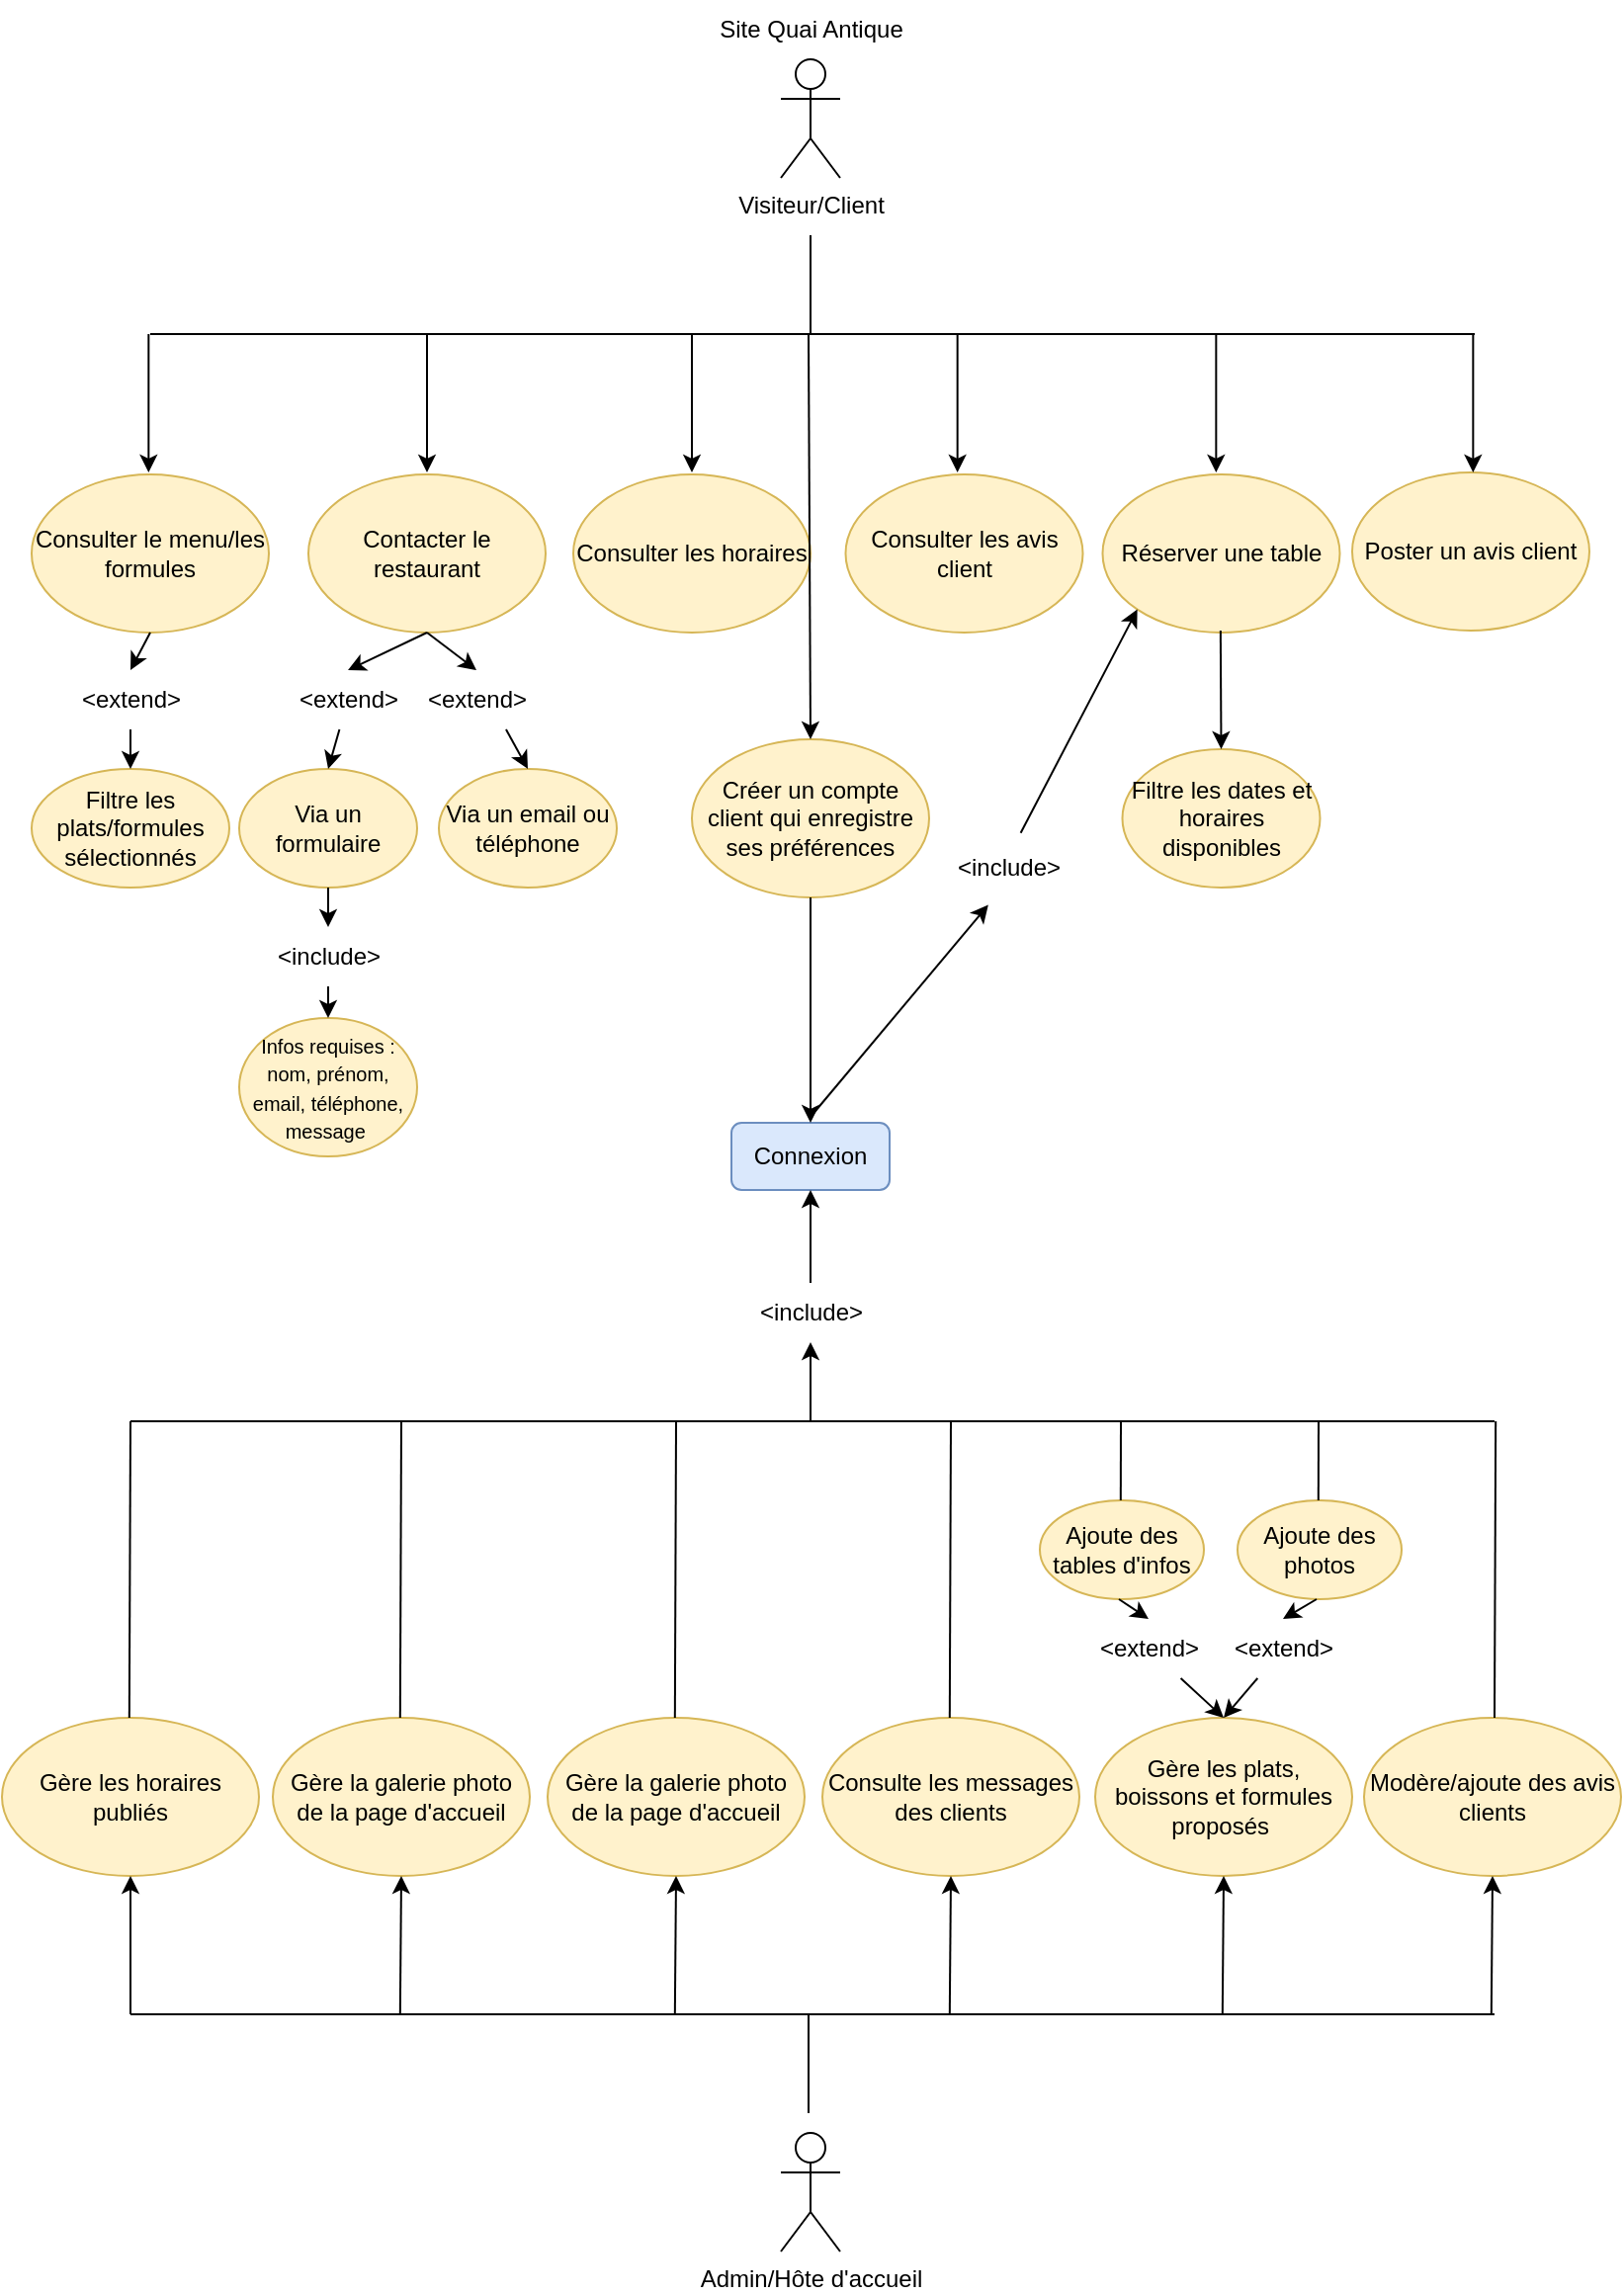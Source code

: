 <mxfile version="21.6.8" type="github">
  <diagram name="Page-1" id="uIn0w3X5D2W7INH1MvcV">
    <mxGraphModel dx="1122" dy="1930" grid="1" gridSize="10" guides="1" tooltips="1" connect="1" arrows="1" fold="1" page="1" pageScale="1" pageWidth="827" pageHeight="1169" math="0" shadow="0">
      <root>
        <mxCell id="0" />
        <mxCell id="1" parent="0" />
        <mxCell id="EV7cPVKiAGJ2vaoocv8g-1" value="Site Quai Antique" style="text;html=1;align=center;verticalAlign=middle;resizable=0;points=[];autosize=1;strokeColor=none;fillColor=none;" vertex="1" parent="1">
          <mxGeometry x="354" y="-1169" width="120" height="30" as="geometry" />
        </mxCell>
        <mxCell id="EV7cPVKiAGJ2vaoocv8g-2" value="Visiteur/Client" style="shape=umlActor;verticalLabelPosition=bottom;verticalAlign=top;html=1;outlineConnect=0;" vertex="1" parent="1">
          <mxGeometry x="399" y="-1139" width="30" height="60" as="geometry" />
        </mxCell>
        <mxCell id="EV7cPVKiAGJ2vaoocv8g-5" value="Admin/Hôte d&#39;accueil" style="shape=umlActor;verticalLabelPosition=bottom;verticalAlign=top;html=1;outlineConnect=0;" vertex="1" parent="1">
          <mxGeometry x="399" y="-90" width="30" height="60" as="geometry" />
        </mxCell>
        <mxCell id="EV7cPVKiAGJ2vaoocv8g-7" value="Contacter le restaurant" style="ellipse;whiteSpace=wrap;html=1;fillColor=#fff2cc;strokeColor=#d6b656;" vertex="1" parent="1">
          <mxGeometry x="160" y="-929" width="120" height="80" as="geometry" />
        </mxCell>
        <mxCell id="EV7cPVKiAGJ2vaoocv8g-8" value="Réserver une table" style="ellipse;whiteSpace=wrap;html=1;fillColor=#fff2cc;strokeColor=#d6b656;" vertex="1" parent="1">
          <mxGeometry x="561.75" y="-929" width="120" height="80" as="geometry" />
        </mxCell>
        <mxCell id="EV7cPVKiAGJ2vaoocv8g-9" value="Consulter le menu/les formules" style="ellipse;whiteSpace=wrap;html=1;fillColor=#fff2cc;strokeColor=#d6b656;" vertex="1" parent="1">
          <mxGeometry x="20" y="-929" width="120" height="80" as="geometry" />
        </mxCell>
        <mxCell id="EV7cPVKiAGJ2vaoocv8g-10" value="Consulter les horaires" style="ellipse;whiteSpace=wrap;html=1;fillColor=#fff2cc;strokeColor=#d6b656;" vertex="1" parent="1">
          <mxGeometry x="294" y="-929" width="120" height="80" as="geometry" />
        </mxCell>
        <mxCell id="EV7cPVKiAGJ2vaoocv8g-12" value="Poster un avis client" style="ellipse;whiteSpace=wrap;html=1;fillColor=#fff2cc;strokeColor=#d6b656;" vertex="1" parent="1">
          <mxGeometry x="688" y="-930" width="120" height="80" as="geometry" />
        </mxCell>
        <mxCell id="EV7cPVKiAGJ2vaoocv8g-13" value="Consulter les avis client" style="ellipse;whiteSpace=wrap;html=1;fillColor=#fff2cc;strokeColor=#d6b656;" vertex="1" parent="1">
          <mxGeometry x="431.75" y="-929" width="120" height="80" as="geometry" />
        </mxCell>
        <mxCell id="EV7cPVKiAGJ2vaoocv8g-14" value="Via un formulaire" style="ellipse;whiteSpace=wrap;html=1;fillColor=#fff2cc;strokeColor=#d6b656;" vertex="1" parent="1">
          <mxGeometry x="125" y="-780" width="90" height="60" as="geometry" />
        </mxCell>
        <mxCell id="EV7cPVKiAGJ2vaoocv8g-15" value="Via un email ou téléphone" style="ellipse;whiteSpace=wrap;html=1;fillColor=#fff2cc;strokeColor=#d6b656;" vertex="1" parent="1">
          <mxGeometry x="226" y="-780" width="90" height="60" as="geometry" />
        </mxCell>
        <mxCell id="EV7cPVKiAGJ2vaoocv8g-16" value="&lt;font style=&quot;font-size: 10px;&quot;&gt;Infos requises : nom, prénom, email, téléphone, message&amp;nbsp;&lt;/font&gt;" style="ellipse;whiteSpace=wrap;html=1;fillColor=#fff2cc;strokeColor=#d6b656;" vertex="1" parent="1">
          <mxGeometry x="125" y="-654" width="90" height="70" as="geometry" />
        </mxCell>
        <mxCell id="EV7cPVKiAGJ2vaoocv8g-17" value="Connexion" style="rounded=1;whiteSpace=wrap;html=1;fillColor=#dae8fc;strokeColor=#6c8ebf;" vertex="1" parent="1">
          <mxGeometry x="374" y="-601" width="80" height="34" as="geometry" />
        </mxCell>
        <mxCell id="EV7cPVKiAGJ2vaoocv8g-18" value="Filtre les plats/formules sélectionnés" style="ellipse;whiteSpace=wrap;html=1;fillColor=#fff2cc;strokeColor=#d6b656;" vertex="1" parent="1">
          <mxGeometry x="20" y="-780" width="100" height="60" as="geometry" />
        </mxCell>
        <mxCell id="EV7cPVKiAGJ2vaoocv8g-19" value="Filtre les dates et horaires disponibles" style="ellipse;whiteSpace=wrap;html=1;fillColor=#fff2cc;strokeColor=#d6b656;" vertex="1" parent="1">
          <mxGeometry x="571.75" y="-790" width="100" height="70" as="geometry" />
        </mxCell>
        <mxCell id="EV7cPVKiAGJ2vaoocv8g-21" value="Gère les horaires publiés" style="ellipse;whiteSpace=wrap;html=1;fillColor=#fff2cc;strokeColor=#d6b656;" vertex="1" parent="1">
          <mxGeometry x="5" y="-300" width="130" height="80" as="geometry" />
        </mxCell>
        <mxCell id="EV7cPVKiAGJ2vaoocv8g-22" value="Gère la galerie photo de la page d&#39;accueil" style="ellipse;whiteSpace=wrap;html=1;fillColor=#fff2cc;strokeColor=#d6b656;" vertex="1" parent="1">
          <mxGeometry x="142" y="-300" width="130" height="80" as="geometry" />
        </mxCell>
        <mxCell id="EV7cPVKiAGJ2vaoocv8g-23" value="Gère la galerie photo de la page d&#39;accueil" style="ellipse;whiteSpace=wrap;html=1;fillColor=#fff2cc;strokeColor=#d6b656;" vertex="1" parent="1">
          <mxGeometry x="281" y="-300" width="130" height="80" as="geometry" />
        </mxCell>
        <mxCell id="EV7cPVKiAGJ2vaoocv8g-25" value="Modère/ajoute des avis clients" style="ellipse;whiteSpace=wrap;html=1;fillColor=#fff2cc;strokeColor=#d6b656;" vertex="1" parent="1">
          <mxGeometry x="694" y="-300" width="130" height="80" as="geometry" />
        </mxCell>
        <mxCell id="EV7cPVKiAGJ2vaoocv8g-27" value="Consulte les messages des clients" style="ellipse;whiteSpace=wrap;html=1;fillColor=#fff2cc;strokeColor=#d6b656;" vertex="1" parent="1">
          <mxGeometry x="420" y="-300" width="130" height="80" as="geometry" />
        </mxCell>
        <mxCell id="EV7cPVKiAGJ2vaoocv8g-28" value="Gère les plats, boissons et formules proposés&amp;nbsp;" style="ellipse;whiteSpace=wrap;html=1;fillColor=#fff2cc;strokeColor=#d6b656;" vertex="1" parent="1">
          <mxGeometry x="558" y="-300" width="130" height="80" as="geometry" />
        </mxCell>
        <mxCell id="EV7cPVKiAGJ2vaoocv8g-29" value="Ajoute des photos" style="ellipse;whiteSpace=wrap;html=1;fillColor=#fff2cc;strokeColor=#d6b656;" vertex="1" parent="1">
          <mxGeometry x="630" y="-410" width="83" height="50" as="geometry" />
        </mxCell>
        <mxCell id="EV7cPVKiAGJ2vaoocv8g-30" value="Ajoute des tables d&#39;infos" style="ellipse;whiteSpace=wrap;html=1;fillColor=#fff2cc;strokeColor=#d6b656;" vertex="1" parent="1">
          <mxGeometry x="530" y="-410" width="83" height="50" as="geometry" />
        </mxCell>
        <mxCell id="EV7cPVKiAGJ2vaoocv8g-32" value="" style="endArrow=none;html=1;rounded=0;" edge="1" parent="1">
          <mxGeometry width="50" height="50" relative="1" as="geometry">
            <mxPoint x="414" y="-1000" as="sourcePoint" />
            <mxPoint x="414" y="-1050" as="targetPoint" />
          </mxGeometry>
        </mxCell>
        <mxCell id="EV7cPVKiAGJ2vaoocv8g-33" value="" style="endArrow=none;html=1;rounded=0;" edge="1" parent="1">
          <mxGeometry width="50" height="50" relative="1" as="geometry">
            <mxPoint x="80" y="-1000" as="sourcePoint" />
            <mxPoint x="750" y="-1000" as="targetPoint" />
          </mxGeometry>
        </mxCell>
        <mxCell id="EV7cPVKiAGJ2vaoocv8g-34" value="" style="endArrow=classic;html=1;rounded=0;" edge="1" parent="1">
          <mxGeometry width="50" height="50" relative="1" as="geometry">
            <mxPoint x="79.17" y="-1000" as="sourcePoint" />
            <mxPoint x="79.17" y="-930" as="targetPoint" />
          </mxGeometry>
        </mxCell>
        <mxCell id="EV7cPVKiAGJ2vaoocv8g-35" value="" style="endArrow=classic;html=1;rounded=0;" edge="1" parent="1">
          <mxGeometry width="50" height="50" relative="1" as="geometry">
            <mxPoint x="220.0" y="-1000" as="sourcePoint" />
            <mxPoint x="220.0" y="-930" as="targetPoint" />
          </mxGeometry>
        </mxCell>
        <mxCell id="EV7cPVKiAGJ2vaoocv8g-36" value="" style="endArrow=classic;html=1;rounded=0;" edge="1" parent="1">
          <mxGeometry width="50" height="50" relative="1" as="geometry">
            <mxPoint x="354" y="-1000" as="sourcePoint" />
            <mxPoint x="354" y="-930" as="targetPoint" />
          </mxGeometry>
        </mxCell>
        <mxCell id="EV7cPVKiAGJ2vaoocv8g-37" value="" style="endArrow=classic;html=1;rounded=0;" edge="1" parent="1">
          <mxGeometry width="50" height="50" relative="1" as="geometry">
            <mxPoint x="488.33" y="-1000" as="sourcePoint" />
            <mxPoint x="488.33" y="-930" as="targetPoint" />
          </mxGeometry>
        </mxCell>
        <mxCell id="EV7cPVKiAGJ2vaoocv8g-38" value="" style="endArrow=classic;html=1;rounded=0;" edge="1" parent="1">
          <mxGeometry width="50" height="50" relative="1" as="geometry">
            <mxPoint x="619.17" y="-1000" as="sourcePoint" />
            <mxPoint x="619.17" y="-930" as="targetPoint" />
          </mxGeometry>
        </mxCell>
        <mxCell id="EV7cPVKiAGJ2vaoocv8g-39" value="" style="endArrow=classic;html=1;rounded=0;" edge="1" parent="1">
          <mxGeometry width="50" height="50" relative="1" as="geometry">
            <mxPoint x="749.17" y="-1000" as="sourcePoint" />
            <mxPoint x="749.17" y="-930" as="targetPoint" />
          </mxGeometry>
        </mxCell>
        <mxCell id="EV7cPVKiAGJ2vaoocv8g-40" value="" style="endArrow=classic;html=1;rounded=0;entryX=0.5;entryY=0;entryDx=0;entryDy=0;" edge="1" parent="1" source="EV7cPVKiAGJ2vaoocv8g-42" target="EV7cPVKiAGJ2vaoocv8g-14">
          <mxGeometry width="50" height="50" relative="1" as="geometry">
            <mxPoint x="220" y="-849" as="sourcePoint" />
            <mxPoint x="180" y="-789" as="targetPoint" />
          </mxGeometry>
        </mxCell>
        <mxCell id="EV7cPVKiAGJ2vaoocv8g-41" value="" style="endArrow=classic;html=1;rounded=0;entryX=0.5;entryY=0;entryDx=0;entryDy=0;exitX=0.714;exitY=1;exitDx=0;exitDy=0;exitPerimeter=0;" edge="1" parent="1" source="EV7cPVKiAGJ2vaoocv8g-45" target="EV7cPVKiAGJ2vaoocv8g-15">
          <mxGeometry width="50" height="50" relative="1" as="geometry">
            <mxPoint x="238" y="-839" as="sourcePoint" />
            <mxPoint x="190" y="-780" as="targetPoint" />
          </mxGeometry>
        </mxCell>
        <mxCell id="EV7cPVKiAGJ2vaoocv8g-43" value="" style="endArrow=classic;html=1;rounded=0;entryX=0.5;entryY=0;entryDx=0;entryDy=0;" edge="1" parent="1" target="EV7cPVKiAGJ2vaoocv8g-42">
          <mxGeometry width="50" height="50" relative="1" as="geometry">
            <mxPoint x="220" y="-849" as="sourcePoint" />
            <mxPoint x="172" y="-790" as="targetPoint" />
          </mxGeometry>
        </mxCell>
        <mxCell id="EV7cPVKiAGJ2vaoocv8g-42" value="&amp;lt;extend&amp;gt;" style="text;html=1;align=center;verticalAlign=middle;resizable=0;points=[];autosize=1;strokeColor=none;fillColor=none;" vertex="1" parent="1">
          <mxGeometry x="145" y="-830" width="70" height="30" as="geometry" />
        </mxCell>
        <mxCell id="EV7cPVKiAGJ2vaoocv8g-46" value="" style="endArrow=classic;html=1;rounded=0;entryX=0.5;entryY=0;entryDx=0;entryDy=0;exitX=0.5;exitY=1;exitDx=0;exitDy=0;" edge="1" parent="1" source="EV7cPVKiAGJ2vaoocv8g-7" target="EV7cPVKiAGJ2vaoocv8g-45">
          <mxGeometry width="50" height="50" relative="1" as="geometry">
            <mxPoint x="220" y="-849" as="sourcePoint" />
            <mxPoint x="271" y="-790" as="targetPoint" />
          </mxGeometry>
        </mxCell>
        <mxCell id="EV7cPVKiAGJ2vaoocv8g-45" value="&amp;lt;extend&amp;gt;" style="text;html=1;align=center;verticalAlign=middle;resizable=0;points=[];autosize=1;strokeColor=none;fillColor=none;" vertex="1" parent="1">
          <mxGeometry x="210" y="-830" width="70" height="30" as="geometry" />
        </mxCell>
        <mxCell id="EV7cPVKiAGJ2vaoocv8g-49" value="" style="endArrow=classic;html=1;rounded=0;entryX=0.5;entryY=0;entryDx=0;entryDy=0;" edge="1" parent="1" source="EV7cPVKiAGJ2vaoocv8g-48" target="EV7cPVKiAGJ2vaoocv8g-16">
          <mxGeometry width="50" height="50" relative="1" as="geometry">
            <mxPoint x="170" y="-720" as="sourcePoint" />
            <mxPoint x="150" y="-670" as="targetPoint" />
          </mxGeometry>
        </mxCell>
        <mxCell id="EV7cPVKiAGJ2vaoocv8g-50" value="" style="endArrow=classic;html=1;rounded=0;entryX=0.5;entryY=0;entryDx=0;entryDy=0;" edge="1" parent="1" target="EV7cPVKiAGJ2vaoocv8g-48">
          <mxGeometry width="50" height="50" relative="1" as="geometry">
            <mxPoint x="170" y="-720" as="sourcePoint" />
            <mxPoint x="170" y="-670" as="targetPoint" />
          </mxGeometry>
        </mxCell>
        <mxCell id="EV7cPVKiAGJ2vaoocv8g-48" value="&amp;lt;include&amp;gt;" style="text;html=1;align=center;verticalAlign=middle;resizable=0;points=[];autosize=1;strokeColor=none;fillColor=none;" vertex="1" parent="1">
          <mxGeometry x="130" y="-700" width="80" height="30" as="geometry" />
        </mxCell>
        <mxCell id="EV7cPVKiAGJ2vaoocv8g-51" value="" style="endArrow=classic;html=1;rounded=0;exitX=0.5;exitY=1;exitDx=0;exitDy=0;entryX=0.5;entryY=0;entryDx=0;entryDy=0;" edge="1" parent="1" source="EV7cPVKiAGJ2vaoocv8g-52" target="EV7cPVKiAGJ2vaoocv8g-18">
          <mxGeometry width="50" height="50" relative="1" as="geometry">
            <mxPoint x="85" y="-849" as="sourcePoint" />
            <mxPoint x="75" y="-799" as="targetPoint" />
          </mxGeometry>
        </mxCell>
        <mxCell id="EV7cPVKiAGJ2vaoocv8g-53" value="" style="endArrow=classic;html=1;rounded=0;exitX=0.5;exitY=1;exitDx=0;exitDy=0;entryX=0.5;entryY=0;entryDx=0;entryDy=0;" edge="1" parent="1" source="EV7cPVKiAGJ2vaoocv8g-9" target="EV7cPVKiAGJ2vaoocv8g-52">
          <mxGeometry width="50" height="50" relative="1" as="geometry">
            <mxPoint x="80" y="-849" as="sourcePoint" />
            <mxPoint x="70" y="-780" as="targetPoint" />
          </mxGeometry>
        </mxCell>
        <mxCell id="EV7cPVKiAGJ2vaoocv8g-52" value="&amp;lt;extend&amp;gt;" style="text;html=1;align=center;verticalAlign=middle;resizable=0;points=[];autosize=1;strokeColor=none;fillColor=none;" vertex="1" parent="1">
          <mxGeometry x="35" y="-830" width="70" height="30" as="geometry" />
        </mxCell>
        <mxCell id="EV7cPVKiAGJ2vaoocv8g-56" value="" style="endArrow=classic;html=1;rounded=0;entryX=0.5;entryY=0;entryDx=0;entryDy=0;" edge="1" parent="1" target="EV7cPVKiAGJ2vaoocv8g-19">
          <mxGeometry width="50" height="50" relative="1" as="geometry">
            <mxPoint x="621.42" y="-850" as="sourcePoint" />
            <mxPoint x="621.75" y="-810" as="targetPoint" />
          </mxGeometry>
        </mxCell>
        <mxCell id="EV7cPVKiAGJ2vaoocv8g-57" value="" style="endArrow=none;html=1;rounded=0;" edge="1" parent="1">
          <mxGeometry width="50" height="50" relative="1" as="geometry">
            <mxPoint x="413" y="-100" as="sourcePoint" />
            <mxPoint x="413" y="-150" as="targetPoint" />
          </mxGeometry>
        </mxCell>
        <mxCell id="EV7cPVKiAGJ2vaoocv8g-58" value="" style="endArrow=none;html=1;rounded=0;" edge="1" parent="1">
          <mxGeometry width="50" height="50" relative="1" as="geometry">
            <mxPoint x="760" y="-150" as="sourcePoint" />
            <mxPoint x="70" y="-150" as="targetPoint" />
          </mxGeometry>
        </mxCell>
        <mxCell id="EV7cPVKiAGJ2vaoocv8g-59" value="" style="endArrow=classic;html=1;rounded=0;entryX=0.5;entryY=1;entryDx=0;entryDy=0;" edge="1" parent="1" target="EV7cPVKiAGJ2vaoocv8g-21">
          <mxGeometry width="50" height="50" relative="1" as="geometry">
            <mxPoint x="70" y="-150" as="sourcePoint" />
            <mxPoint x="160" y="-200" as="targetPoint" />
          </mxGeometry>
        </mxCell>
        <mxCell id="EV7cPVKiAGJ2vaoocv8g-60" value="" style="endArrow=classic;html=1;rounded=0;entryX=0.5;entryY=1;entryDx=0;entryDy=0;" edge="1" parent="1" target="EV7cPVKiAGJ2vaoocv8g-22">
          <mxGeometry width="50" height="50" relative="1" as="geometry">
            <mxPoint x="206.41" y="-150" as="sourcePoint" />
            <mxPoint x="250" y="-200" as="targetPoint" />
          </mxGeometry>
        </mxCell>
        <mxCell id="EV7cPVKiAGJ2vaoocv8g-61" value="" style="endArrow=classic;html=1;rounded=0;entryX=0.5;entryY=1;entryDx=0;entryDy=0;" edge="1" parent="1" target="EV7cPVKiAGJ2vaoocv8g-23">
          <mxGeometry width="50" height="50" relative="1" as="geometry">
            <mxPoint x="345.41" y="-150" as="sourcePoint" />
            <mxPoint x="350" y="-200" as="targetPoint" />
          </mxGeometry>
        </mxCell>
        <mxCell id="EV7cPVKiAGJ2vaoocv8g-62" value="" style="endArrow=classic;html=1;rounded=0;entryX=0.5;entryY=1;entryDx=0;entryDy=0;" edge="1" parent="1" target="EV7cPVKiAGJ2vaoocv8g-28">
          <mxGeometry width="50" height="50" relative="1" as="geometry">
            <mxPoint x="622.41" y="-150" as="sourcePoint" />
            <mxPoint x="620" y="-200" as="targetPoint" />
          </mxGeometry>
        </mxCell>
        <mxCell id="EV7cPVKiAGJ2vaoocv8g-63" value="" style="endArrow=classic;html=1;rounded=0;entryX=0.5;entryY=1;entryDx=0;entryDy=0;" edge="1" parent="1" target="EV7cPVKiAGJ2vaoocv8g-25">
          <mxGeometry width="50" height="50" relative="1" as="geometry">
            <mxPoint x="758.41" y="-150" as="sourcePoint" />
            <mxPoint x="750" y="-200" as="targetPoint" />
          </mxGeometry>
        </mxCell>
        <mxCell id="EV7cPVKiAGJ2vaoocv8g-64" value="" style="endArrow=classic;html=1;rounded=0;entryX=0.5;entryY=1;entryDx=0;entryDy=0;" edge="1" parent="1" target="EV7cPVKiAGJ2vaoocv8g-27">
          <mxGeometry width="50" height="50" relative="1" as="geometry">
            <mxPoint x="484.41" y="-150" as="sourcePoint" />
            <mxPoint x="460" y="-200" as="targetPoint" />
          </mxGeometry>
        </mxCell>
        <mxCell id="EV7cPVKiAGJ2vaoocv8g-65" value="" style="endArrow=classic;html=1;rounded=0;entryX=0.5;entryY=0;entryDx=0;entryDy=0;" edge="1" parent="1" source="EV7cPVKiAGJ2vaoocv8g-91" target="EV7cPVKiAGJ2vaoocv8g-28">
          <mxGeometry width="50" height="50" relative="1" as="geometry">
            <mxPoint x="670" y="-360" as="sourcePoint" />
            <mxPoint x="660" y="-260" as="targetPoint" />
          </mxGeometry>
        </mxCell>
        <mxCell id="EV7cPVKiAGJ2vaoocv8g-67" value="Créer un compte client qui enregistre ses préférences" style="ellipse;whiteSpace=wrap;html=1;fillColor=#fff2cc;strokeColor=#d6b656;" vertex="1" parent="1">
          <mxGeometry x="354" y="-795" width="120" height="80" as="geometry" />
        </mxCell>
        <mxCell id="EV7cPVKiAGJ2vaoocv8g-68" value="" style="endArrow=classic;html=1;rounded=0;entryX=0.5;entryY=0;entryDx=0;entryDy=0;" edge="1" parent="1" target="EV7cPVKiAGJ2vaoocv8g-67">
          <mxGeometry width="50" height="50" relative="1" as="geometry">
            <mxPoint x="413" y="-1000" as="sourcePoint" />
            <mxPoint x="493" y="-880" as="targetPoint" />
          </mxGeometry>
        </mxCell>
        <mxCell id="EV7cPVKiAGJ2vaoocv8g-69" value="" style="endArrow=classic;html=1;rounded=0;entryX=0.5;entryY=0;entryDx=0;entryDy=0;exitX=0.5;exitY=1;exitDx=0;exitDy=0;" edge="1" parent="1" source="EV7cPVKiAGJ2vaoocv8g-67" target="EV7cPVKiAGJ2vaoocv8g-17">
          <mxGeometry width="50" height="50" relative="1" as="geometry">
            <mxPoint x="414" y="-715" as="sourcePoint" />
            <mxPoint x="464" y="-765" as="targetPoint" />
          </mxGeometry>
        </mxCell>
        <mxCell id="EV7cPVKiAGJ2vaoocv8g-72" value="" style="endArrow=classic;html=1;rounded=0;entryX=0;entryY=1;entryDx=0;entryDy=0;exitX=0.579;exitY=-0.088;exitDx=0;exitDy=0;exitPerimeter=0;" edge="1" parent="1" source="EV7cPVKiAGJ2vaoocv8g-73" target="EV7cPVKiAGJ2vaoocv8g-8">
          <mxGeometry width="50" height="50" relative="1" as="geometry">
            <mxPoint x="543.68" y="-730" as="sourcePoint" />
            <mxPoint x="694.004" y="-860.716" as="targetPoint" />
          </mxGeometry>
        </mxCell>
        <mxCell id="EV7cPVKiAGJ2vaoocv8g-74" value="" style="endArrow=classic;html=1;rounded=0;entryX=0.374;entryY=1.127;entryDx=0;entryDy=0;entryPerimeter=0;" edge="1" parent="1" target="EV7cPVKiAGJ2vaoocv8g-73">
          <mxGeometry width="50" height="50" relative="1" as="geometry">
            <mxPoint x="414" y="-604" as="sourcePoint" />
            <mxPoint x="708" y="-861" as="targetPoint" />
          </mxGeometry>
        </mxCell>
        <mxCell id="EV7cPVKiAGJ2vaoocv8g-73" value="&amp;lt;include&amp;gt;" style="text;html=1;align=center;verticalAlign=middle;resizable=0;points=[];autosize=1;strokeColor=none;fillColor=none;" vertex="1" parent="1">
          <mxGeometry x="474" y="-745" width="80" height="30" as="geometry" />
        </mxCell>
        <mxCell id="EV7cPVKiAGJ2vaoocv8g-75" value="" style="endArrow=none;html=1;rounded=0;" edge="1" parent="1">
          <mxGeometry width="50" height="50" relative="1" as="geometry">
            <mxPoint x="69.41" y="-300" as="sourcePoint" />
            <mxPoint x="70" y="-450" as="targetPoint" />
          </mxGeometry>
        </mxCell>
        <mxCell id="EV7cPVKiAGJ2vaoocv8g-76" value="" style="endArrow=none;html=1;rounded=0;" edge="1" parent="1">
          <mxGeometry width="50" height="50" relative="1" as="geometry">
            <mxPoint x="760" y="-450" as="sourcePoint" />
            <mxPoint x="70" y="-450" as="targetPoint" />
          </mxGeometry>
        </mxCell>
        <mxCell id="EV7cPVKiAGJ2vaoocv8g-82" value="" style="endArrow=none;html=1;rounded=0;" edge="1" parent="1">
          <mxGeometry width="50" height="50" relative="1" as="geometry">
            <mxPoint x="206.41" y="-300" as="sourcePoint" />
            <mxPoint x="207" y="-450" as="targetPoint" />
          </mxGeometry>
        </mxCell>
        <mxCell id="EV7cPVKiAGJ2vaoocv8g-83" value="" style="endArrow=none;html=1;rounded=0;" edge="1" parent="1">
          <mxGeometry width="50" height="50" relative="1" as="geometry">
            <mxPoint x="345.41" y="-300" as="sourcePoint" />
            <mxPoint x="346" y="-450" as="targetPoint" />
          </mxGeometry>
        </mxCell>
        <mxCell id="EV7cPVKiAGJ2vaoocv8g-84" value="" style="endArrow=none;html=1;rounded=0;" edge="1" parent="1">
          <mxGeometry width="50" height="50" relative="1" as="geometry">
            <mxPoint x="484.41" y="-300" as="sourcePoint" />
            <mxPoint x="485" y="-450" as="targetPoint" />
          </mxGeometry>
        </mxCell>
        <mxCell id="EV7cPVKiAGJ2vaoocv8g-85" value="" style="endArrow=none;html=1;rounded=0;" edge="1" parent="1">
          <mxGeometry width="50" height="50" relative="1" as="geometry">
            <mxPoint x="760" y="-300" as="sourcePoint" />
            <mxPoint x="760.59" y="-450" as="targetPoint" />
          </mxGeometry>
        </mxCell>
        <mxCell id="EV7cPVKiAGJ2vaoocv8g-86" value="" style="endArrow=none;html=1;rounded=0;" edge="1" parent="1">
          <mxGeometry width="50" height="50" relative="1" as="geometry">
            <mxPoint x="570.91" y="-410" as="sourcePoint" />
            <mxPoint x="571" y="-450" as="targetPoint" />
          </mxGeometry>
        </mxCell>
        <mxCell id="EV7cPVKiAGJ2vaoocv8g-87" value="" style="endArrow=none;html=1;rounded=0;" edge="1" parent="1">
          <mxGeometry width="50" height="50" relative="1" as="geometry">
            <mxPoint x="670.91" y="-410" as="sourcePoint" />
            <mxPoint x="671" y="-450" as="targetPoint" />
          </mxGeometry>
        </mxCell>
        <mxCell id="EV7cPVKiAGJ2vaoocv8g-88" value="" style="endArrow=classic;html=1;rounded=0;entryX=0.5;entryY=1;entryDx=0;entryDy=0;" edge="1" parent="1" source="EV7cPVKiAGJ2vaoocv8g-89" target="EV7cPVKiAGJ2vaoocv8g-17">
          <mxGeometry width="50" height="50" relative="1" as="geometry">
            <mxPoint x="414" y="-450" as="sourcePoint" />
            <mxPoint x="414.59" y="-520" as="targetPoint" />
          </mxGeometry>
        </mxCell>
        <mxCell id="EV7cPVKiAGJ2vaoocv8g-90" value="" style="endArrow=classic;html=1;rounded=0;entryX=0.5;entryY=1;entryDx=0;entryDy=0;" edge="1" parent="1" target="EV7cPVKiAGJ2vaoocv8g-89">
          <mxGeometry width="50" height="50" relative="1" as="geometry">
            <mxPoint x="414" y="-450" as="sourcePoint" />
            <mxPoint x="414" y="-567" as="targetPoint" />
          </mxGeometry>
        </mxCell>
        <mxCell id="EV7cPVKiAGJ2vaoocv8g-89" value="&amp;lt;include&amp;gt;" style="text;html=1;align=center;verticalAlign=middle;resizable=0;points=[];autosize=1;strokeColor=none;fillColor=none;" vertex="1" parent="1">
          <mxGeometry x="374" y="-520" width="80" height="30" as="geometry" />
        </mxCell>
        <mxCell id="EV7cPVKiAGJ2vaoocv8g-92" value="" style="endArrow=classic;html=1;rounded=0;entryX=0.5;entryY=0;entryDx=0;entryDy=0;" edge="1" parent="1" source="EV7cPVKiAGJ2vaoocv8g-94" target="EV7cPVKiAGJ2vaoocv8g-28">
          <mxGeometry width="50" height="50" relative="1" as="geometry">
            <mxPoint x="570" y="-360" as="sourcePoint" />
            <mxPoint x="623" y="-300" as="targetPoint" />
          </mxGeometry>
        </mxCell>
        <mxCell id="EV7cPVKiAGJ2vaoocv8g-93" value="" style="endArrow=classic;html=1;rounded=0;entryX=0.5;entryY=0;entryDx=0;entryDy=0;" edge="1" parent="1" target="EV7cPVKiAGJ2vaoocv8g-91">
          <mxGeometry width="50" height="50" relative="1" as="geometry">
            <mxPoint x="670" y="-360" as="sourcePoint" />
            <mxPoint x="623" y="-300" as="targetPoint" />
          </mxGeometry>
        </mxCell>
        <mxCell id="EV7cPVKiAGJ2vaoocv8g-91" value="&amp;lt;extend&amp;gt;" style="text;html=1;align=center;verticalAlign=middle;resizable=0;points=[];autosize=1;strokeColor=none;fillColor=none;" vertex="1" parent="1">
          <mxGeometry x="618" y="-350" width="70" height="30" as="geometry" />
        </mxCell>
        <mxCell id="EV7cPVKiAGJ2vaoocv8g-95" value="" style="endArrow=classic;html=1;rounded=0;entryX=0.5;entryY=0;entryDx=0;entryDy=0;" edge="1" parent="1" target="EV7cPVKiAGJ2vaoocv8g-94">
          <mxGeometry width="50" height="50" relative="1" as="geometry">
            <mxPoint x="570" y="-360" as="sourcePoint" />
            <mxPoint x="623" y="-300" as="targetPoint" />
          </mxGeometry>
        </mxCell>
        <mxCell id="EV7cPVKiAGJ2vaoocv8g-94" value="&amp;lt;extend&amp;gt;" style="text;html=1;align=center;verticalAlign=middle;resizable=0;points=[];autosize=1;strokeColor=none;fillColor=none;" vertex="1" parent="1">
          <mxGeometry x="550" y="-350" width="70" height="30" as="geometry" />
        </mxCell>
      </root>
    </mxGraphModel>
  </diagram>
</mxfile>
